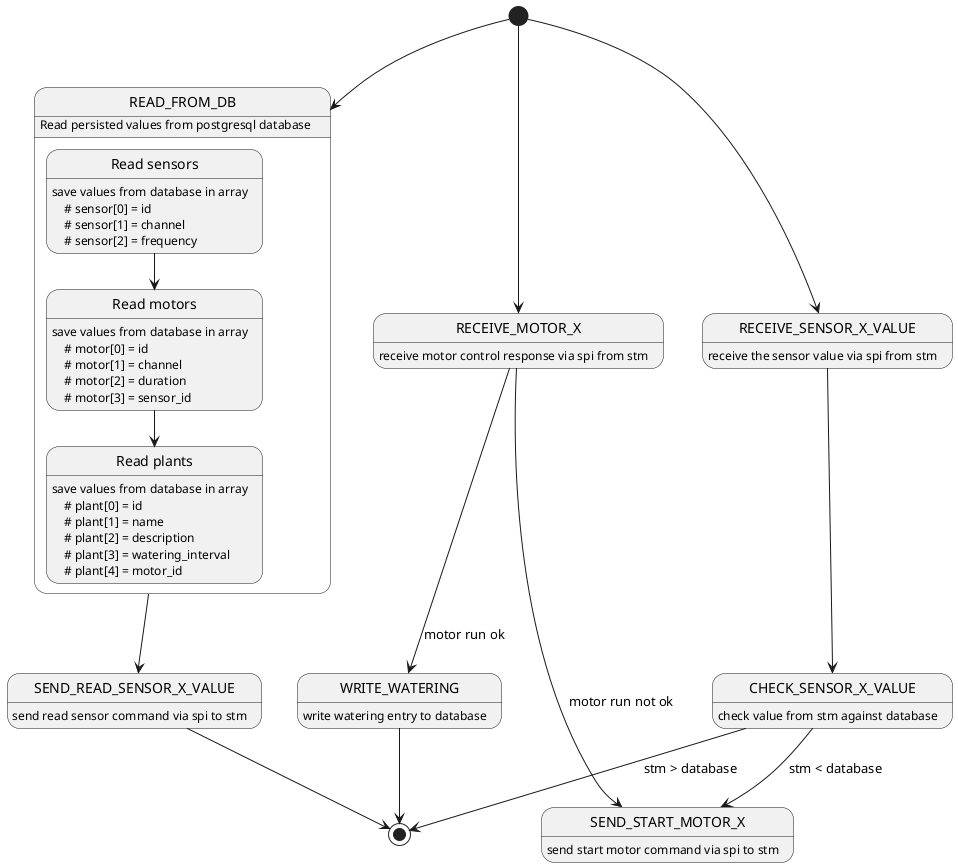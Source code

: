 @startuml


state READ_FROM_DB {
    state "Read sensors" as sensors: save values from database in array\n\
    # sensor[0] = id\n\
    # sensor[1] = channel\n\
    # sensor[2] = frequency

    state "Read motors" as motors: save values from database in array\n\
    # motor[0] = id\n\
    # motor[1] = channel\n\
    # motor[2] = duration\n\
    # motor[3] = sensor_id

    state "Read plants" as plants: save values from database in array\n\
    # plant[0] = id\n\
    # plant[1] = name\n\
    # plant[2] = description\n\
    # plant[3] = watering_interval\n\
    # plant[4] = motor_id

    sensors --> motors
    motors --> plants
}
READ_FROM_DB: Read persisted values from postgresql database

state SEND_READ_SENSOR_X_VALUE: send read sensor command via spi to stm

state RECEIVE_SENSOR_X_VALUE: receive the sensor value via spi from stm

state CHECK_SENSOR_X_VALUE: check value from stm against database

state SEND_START_MOTOR_X: send start motor command via spi to stm

state RECEIVE_MOTOR_X: receive motor control response via spi from stm

state WRITE_WATERING: write watering entry to database

[*] --> READ_FROM_DB
READ_FROM_DB --> SEND_READ_SENSOR_X_VALUE
SEND_READ_SENSOR_X_VALUE --> [*]

[*] --> RECEIVE_SENSOR_X_VALUE
RECEIVE_SENSOR_X_VALUE --> CHECK_SENSOR_X_VALUE
CHECK_SENSOR_X_VALUE --> SEND_START_MOTOR_X: stm < database
CHECK_SENSOR_X_VALUE --> [*]: stm > database

[*] --> RECEIVE_MOTOR_X
RECEIVE_MOTOR_X --> SEND_START_MOTOR_X: motor run not ok
RECEIVE_MOTOR_X --> WRITE_WATERING: motor run ok
WRITE_WATERING --> [*]


@enduml